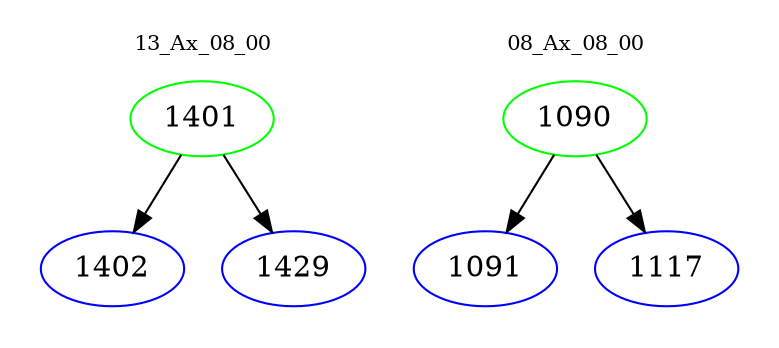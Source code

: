 digraph{
subgraph cluster_0 {
color = white
label = "13_Ax_08_00";
fontsize=10;
T0_1401 [label="1401", color="green"]
T0_1401 -> T0_1402 [color="black"]
T0_1402 [label="1402", color="blue"]
T0_1401 -> T0_1429 [color="black"]
T0_1429 [label="1429", color="blue"]
}
subgraph cluster_1 {
color = white
label = "08_Ax_08_00";
fontsize=10;
T1_1090 [label="1090", color="green"]
T1_1090 -> T1_1091 [color="black"]
T1_1091 [label="1091", color="blue"]
T1_1090 -> T1_1117 [color="black"]
T1_1117 [label="1117", color="blue"]
}
}
